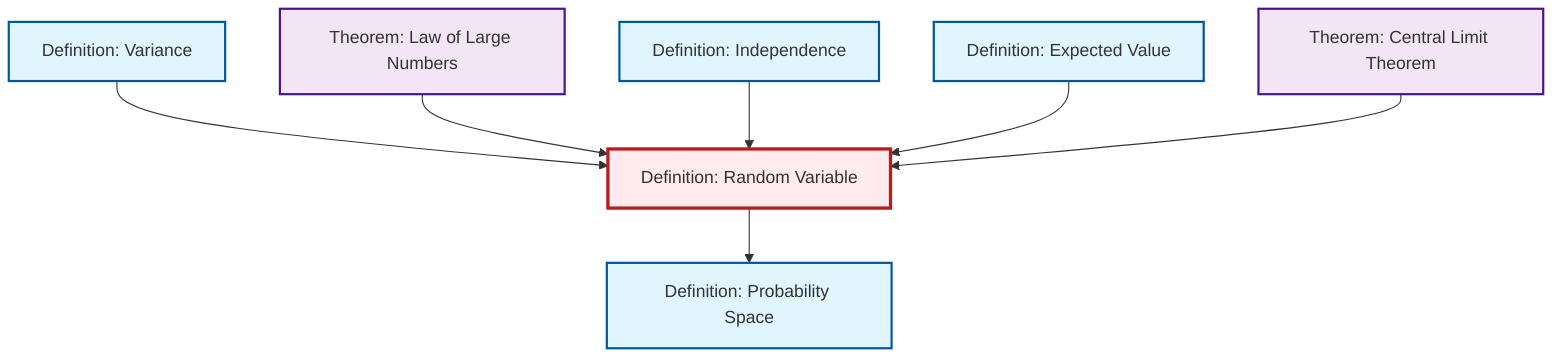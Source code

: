 graph TD
    classDef definition fill:#e1f5fe,stroke:#01579b,stroke-width:2px
    classDef theorem fill:#f3e5f5,stroke:#4a148c,stroke-width:2px
    classDef axiom fill:#fff3e0,stroke:#e65100,stroke-width:2px
    classDef example fill:#e8f5e9,stroke:#1b5e20,stroke-width:2px
    classDef current fill:#ffebee,stroke:#b71c1c,stroke-width:3px
    def-probability-space["Definition: Probability Space"]:::definition
    def-expectation["Definition: Expected Value"]:::definition
    def-random-variable["Definition: Random Variable"]:::definition
    def-independence["Definition: Independence"]:::definition
    thm-central-limit["Theorem: Central Limit Theorem"]:::theorem
    def-variance["Definition: Variance"]:::definition
    thm-law-of-large-numbers["Theorem: Law of Large Numbers"]:::theorem
    def-random-variable --> def-probability-space
    def-variance --> def-random-variable
    thm-law-of-large-numbers --> def-random-variable
    def-independence --> def-random-variable
    def-expectation --> def-random-variable
    thm-central-limit --> def-random-variable
    class def-random-variable current